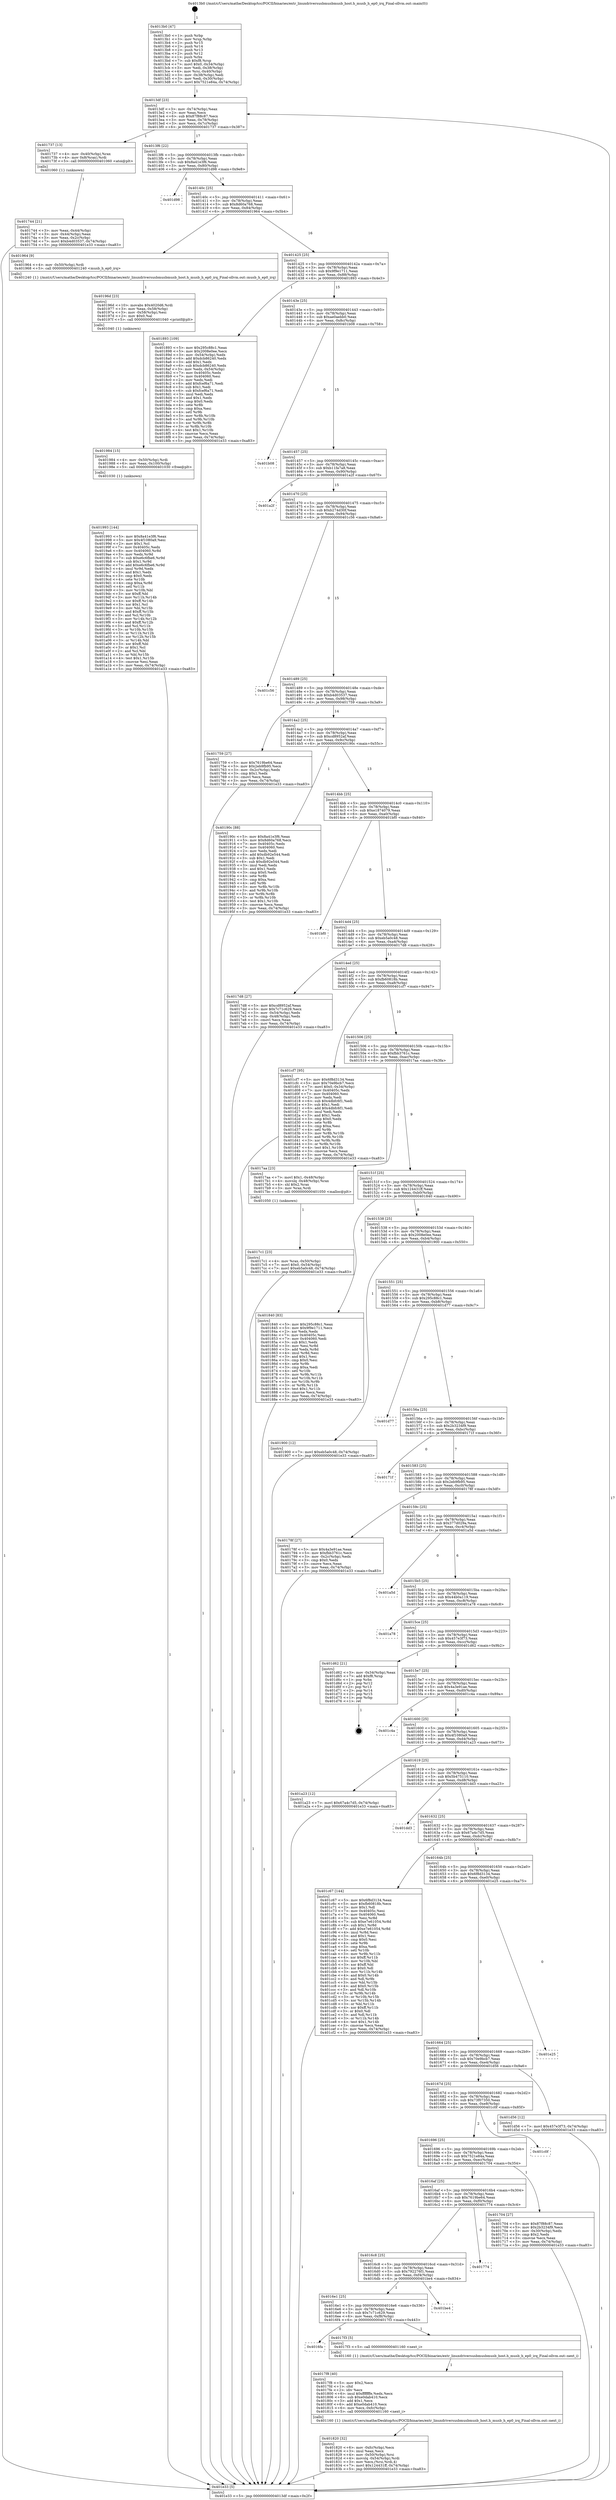 digraph "0x4013b0" {
  label = "0x4013b0 (/mnt/c/Users/mathe/Desktop/tcc/POCII/binaries/extr_linuxdriversusbmusbmusb_host.h_musb_h_ep0_irq_Final-ollvm.out::main(0))"
  labelloc = "t"
  node[shape=record]

  Entry [label="",width=0.3,height=0.3,shape=circle,fillcolor=black,style=filled]
  "0x4013df" [label="{
     0x4013df [23]\l
     | [instrs]\l
     &nbsp;&nbsp;0x4013df \<+3\>: mov -0x74(%rbp),%eax\l
     &nbsp;&nbsp;0x4013e2 \<+2\>: mov %eax,%ecx\l
     &nbsp;&nbsp;0x4013e4 \<+6\>: sub $0x87f88c87,%ecx\l
     &nbsp;&nbsp;0x4013ea \<+3\>: mov %eax,-0x78(%rbp)\l
     &nbsp;&nbsp;0x4013ed \<+3\>: mov %ecx,-0x7c(%rbp)\l
     &nbsp;&nbsp;0x4013f0 \<+6\>: je 0000000000401737 \<main+0x387\>\l
  }"]
  "0x401737" [label="{
     0x401737 [13]\l
     | [instrs]\l
     &nbsp;&nbsp;0x401737 \<+4\>: mov -0x40(%rbp),%rax\l
     &nbsp;&nbsp;0x40173b \<+4\>: mov 0x8(%rax),%rdi\l
     &nbsp;&nbsp;0x40173f \<+5\>: call 0000000000401060 \<atoi@plt\>\l
     | [calls]\l
     &nbsp;&nbsp;0x401060 \{1\} (unknown)\l
  }"]
  "0x4013f6" [label="{
     0x4013f6 [22]\l
     | [instrs]\l
     &nbsp;&nbsp;0x4013f6 \<+5\>: jmp 00000000004013fb \<main+0x4b\>\l
     &nbsp;&nbsp;0x4013fb \<+3\>: mov -0x78(%rbp),%eax\l
     &nbsp;&nbsp;0x4013fe \<+5\>: sub $0x8a41e3f6,%eax\l
     &nbsp;&nbsp;0x401403 \<+3\>: mov %eax,-0x80(%rbp)\l
     &nbsp;&nbsp;0x401406 \<+6\>: je 0000000000401d98 \<main+0x9e8\>\l
  }"]
  Exit [label="",width=0.3,height=0.3,shape=circle,fillcolor=black,style=filled,peripheries=2]
  "0x401d98" [label="{
     0x401d98\l
  }", style=dashed]
  "0x40140c" [label="{
     0x40140c [25]\l
     | [instrs]\l
     &nbsp;&nbsp;0x40140c \<+5\>: jmp 0000000000401411 \<main+0x61\>\l
     &nbsp;&nbsp;0x401411 \<+3\>: mov -0x78(%rbp),%eax\l
     &nbsp;&nbsp;0x401414 \<+5\>: sub $0x8d60a768,%eax\l
     &nbsp;&nbsp;0x401419 \<+6\>: mov %eax,-0x84(%rbp)\l
     &nbsp;&nbsp;0x40141f \<+6\>: je 0000000000401964 \<main+0x5b4\>\l
  }"]
  "0x401993" [label="{
     0x401993 [144]\l
     | [instrs]\l
     &nbsp;&nbsp;0x401993 \<+5\>: mov $0x8a41e3f6,%eax\l
     &nbsp;&nbsp;0x401998 \<+5\>: mov $0x4f1080a9,%esi\l
     &nbsp;&nbsp;0x40199d \<+2\>: mov $0x1,%cl\l
     &nbsp;&nbsp;0x40199f \<+7\>: mov 0x40405c,%edx\l
     &nbsp;&nbsp;0x4019a6 \<+8\>: mov 0x404060,%r8d\l
     &nbsp;&nbsp;0x4019ae \<+3\>: mov %edx,%r9d\l
     &nbsp;&nbsp;0x4019b1 \<+7\>: sub $0xe6c6fbe6,%r9d\l
     &nbsp;&nbsp;0x4019b8 \<+4\>: sub $0x1,%r9d\l
     &nbsp;&nbsp;0x4019bc \<+7\>: add $0xe6c6fbe6,%r9d\l
     &nbsp;&nbsp;0x4019c3 \<+4\>: imul %r9d,%edx\l
     &nbsp;&nbsp;0x4019c7 \<+3\>: and $0x1,%edx\l
     &nbsp;&nbsp;0x4019ca \<+3\>: cmp $0x0,%edx\l
     &nbsp;&nbsp;0x4019cd \<+4\>: sete %r10b\l
     &nbsp;&nbsp;0x4019d1 \<+4\>: cmp $0xa,%r8d\l
     &nbsp;&nbsp;0x4019d5 \<+4\>: setl %r11b\l
     &nbsp;&nbsp;0x4019d9 \<+3\>: mov %r10b,%bl\l
     &nbsp;&nbsp;0x4019dc \<+3\>: xor $0xff,%bl\l
     &nbsp;&nbsp;0x4019df \<+3\>: mov %r11b,%r14b\l
     &nbsp;&nbsp;0x4019e2 \<+4\>: xor $0xff,%r14b\l
     &nbsp;&nbsp;0x4019e6 \<+3\>: xor $0x1,%cl\l
     &nbsp;&nbsp;0x4019e9 \<+3\>: mov %bl,%r15b\l
     &nbsp;&nbsp;0x4019ec \<+4\>: and $0xff,%r15b\l
     &nbsp;&nbsp;0x4019f0 \<+3\>: and %cl,%r10b\l
     &nbsp;&nbsp;0x4019f3 \<+3\>: mov %r14b,%r12b\l
     &nbsp;&nbsp;0x4019f6 \<+4\>: and $0xff,%r12b\l
     &nbsp;&nbsp;0x4019fa \<+3\>: and %cl,%r11b\l
     &nbsp;&nbsp;0x4019fd \<+3\>: or %r10b,%r15b\l
     &nbsp;&nbsp;0x401a00 \<+3\>: or %r11b,%r12b\l
     &nbsp;&nbsp;0x401a03 \<+3\>: xor %r12b,%r15b\l
     &nbsp;&nbsp;0x401a06 \<+3\>: or %r14b,%bl\l
     &nbsp;&nbsp;0x401a09 \<+3\>: xor $0xff,%bl\l
     &nbsp;&nbsp;0x401a0c \<+3\>: or $0x1,%cl\l
     &nbsp;&nbsp;0x401a0f \<+2\>: and %cl,%bl\l
     &nbsp;&nbsp;0x401a11 \<+3\>: or %bl,%r15b\l
     &nbsp;&nbsp;0x401a14 \<+4\>: test $0x1,%r15b\l
     &nbsp;&nbsp;0x401a18 \<+3\>: cmovne %esi,%eax\l
     &nbsp;&nbsp;0x401a1b \<+3\>: mov %eax,-0x74(%rbp)\l
     &nbsp;&nbsp;0x401a1e \<+5\>: jmp 0000000000401e33 \<main+0xa83\>\l
  }"]
  "0x401964" [label="{
     0x401964 [9]\l
     | [instrs]\l
     &nbsp;&nbsp;0x401964 \<+4\>: mov -0x50(%rbp),%rdi\l
     &nbsp;&nbsp;0x401968 \<+5\>: call 0000000000401240 \<musb_h_ep0_irq\>\l
     | [calls]\l
     &nbsp;&nbsp;0x401240 \{1\} (/mnt/c/Users/mathe/Desktop/tcc/POCII/binaries/extr_linuxdriversusbmusbmusb_host.h_musb_h_ep0_irq_Final-ollvm.out::musb_h_ep0_irq)\l
  }"]
  "0x401425" [label="{
     0x401425 [25]\l
     | [instrs]\l
     &nbsp;&nbsp;0x401425 \<+5\>: jmp 000000000040142a \<main+0x7a\>\l
     &nbsp;&nbsp;0x40142a \<+3\>: mov -0x78(%rbp),%eax\l
     &nbsp;&nbsp;0x40142d \<+5\>: sub $0x9f9e1711,%eax\l
     &nbsp;&nbsp;0x401432 \<+6\>: mov %eax,-0x88(%rbp)\l
     &nbsp;&nbsp;0x401438 \<+6\>: je 0000000000401893 \<main+0x4e3\>\l
  }"]
  "0x401984" [label="{
     0x401984 [15]\l
     | [instrs]\l
     &nbsp;&nbsp;0x401984 \<+4\>: mov -0x50(%rbp),%rdi\l
     &nbsp;&nbsp;0x401988 \<+6\>: mov %eax,-0x100(%rbp)\l
     &nbsp;&nbsp;0x40198e \<+5\>: call 0000000000401030 \<free@plt\>\l
     | [calls]\l
     &nbsp;&nbsp;0x401030 \{1\} (unknown)\l
  }"]
  "0x401893" [label="{
     0x401893 [109]\l
     | [instrs]\l
     &nbsp;&nbsp;0x401893 \<+5\>: mov $0x295c88c1,%eax\l
     &nbsp;&nbsp;0x401898 \<+5\>: mov $0x2008e0ee,%ecx\l
     &nbsp;&nbsp;0x40189d \<+3\>: mov -0x54(%rbp),%edx\l
     &nbsp;&nbsp;0x4018a0 \<+6\>: add $0xdcb86240,%edx\l
     &nbsp;&nbsp;0x4018a6 \<+3\>: add $0x1,%edx\l
     &nbsp;&nbsp;0x4018a9 \<+6\>: sub $0xdcb86240,%edx\l
     &nbsp;&nbsp;0x4018af \<+3\>: mov %edx,-0x54(%rbp)\l
     &nbsp;&nbsp;0x4018b2 \<+7\>: mov 0x40405c,%edx\l
     &nbsp;&nbsp;0x4018b9 \<+7\>: mov 0x404060,%esi\l
     &nbsp;&nbsp;0x4018c0 \<+2\>: mov %edx,%edi\l
     &nbsp;&nbsp;0x4018c2 \<+6\>: add $0xfcef6a71,%edi\l
     &nbsp;&nbsp;0x4018c8 \<+3\>: sub $0x1,%edi\l
     &nbsp;&nbsp;0x4018cb \<+6\>: sub $0xfcef6a71,%edi\l
     &nbsp;&nbsp;0x4018d1 \<+3\>: imul %edi,%edx\l
     &nbsp;&nbsp;0x4018d4 \<+3\>: and $0x1,%edx\l
     &nbsp;&nbsp;0x4018d7 \<+3\>: cmp $0x0,%edx\l
     &nbsp;&nbsp;0x4018da \<+4\>: sete %r8b\l
     &nbsp;&nbsp;0x4018de \<+3\>: cmp $0xa,%esi\l
     &nbsp;&nbsp;0x4018e1 \<+4\>: setl %r9b\l
     &nbsp;&nbsp;0x4018e5 \<+3\>: mov %r8b,%r10b\l
     &nbsp;&nbsp;0x4018e8 \<+3\>: and %r9b,%r10b\l
     &nbsp;&nbsp;0x4018eb \<+3\>: xor %r9b,%r8b\l
     &nbsp;&nbsp;0x4018ee \<+3\>: or %r8b,%r10b\l
     &nbsp;&nbsp;0x4018f1 \<+4\>: test $0x1,%r10b\l
     &nbsp;&nbsp;0x4018f5 \<+3\>: cmovne %ecx,%eax\l
     &nbsp;&nbsp;0x4018f8 \<+3\>: mov %eax,-0x74(%rbp)\l
     &nbsp;&nbsp;0x4018fb \<+5\>: jmp 0000000000401e33 \<main+0xa83\>\l
  }"]
  "0x40143e" [label="{
     0x40143e [25]\l
     | [instrs]\l
     &nbsp;&nbsp;0x40143e \<+5\>: jmp 0000000000401443 \<main+0x93\>\l
     &nbsp;&nbsp;0x401443 \<+3\>: mov -0x78(%rbp),%eax\l
     &nbsp;&nbsp;0x401446 \<+5\>: sub $0xae0aebb0,%eax\l
     &nbsp;&nbsp;0x40144b \<+6\>: mov %eax,-0x8c(%rbp)\l
     &nbsp;&nbsp;0x401451 \<+6\>: je 0000000000401b08 \<main+0x758\>\l
  }"]
  "0x40196d" [label="{
     0x40196d [23]\l
     | [instrs]\l
     &nbsp;&nbsp;0x40196d \<+10\>: movabs $0x4020d6,%rdi\l
     &nbsp;&nbsp;0x401977 \<+3\>: mov %eax,-0x58(%rbp)\l
     &nbsp;&nbsp;0x40197a \<+3\>: mov -0x58(%rbp),%esi\l
     &nbsp;&nbsp;0x40197d \<+2\>: mov $0x0,%al\l
     &nbsp;&nbsp;0x40197f \<+5\>: call 0000000000401040 \<printf@plt\>\l
     | [calls]\l
     &nbsp;&nbsp;0x401040 \{1\} (unknown)\l
  }"]
  "0x401b08" [label="{
     0x401b08\l
  }", style=dashed]
  "0x401457" [label="{
     0x401457 [25]\l
     | [instrs]\l
     &nbsp;&nbsp;0x401457 \<+5\>: jmp 000000000040145c \<main+0xac\>\l
     &nbsp;&nbsp;0x40145c \<+3\>: mov -0x78(%rbp),%eax\l
     &nbsp;&nbsp;0x40145f \<+5\>: sub $0xb11fa7a8,%eax\l
     &nbsp;&nbsp;0x401464 \<+6\>: mov %eax,-0x90(%rbp)\l
     &nbsp;&nbsp;0x40146a \<+6\>: je 0000000000401a2f \<main+0x67f\>\l
  }"]
  "0x401820" [label="{
     0x401820 [32]\l
     | [instrs]\l
     &nbsp;&nbsp;0x401820 \<+6\>: mov -0xfc(%rbp),%ecx\l
     &nbsp;&nbsp;0x401826 \<+3\>: imul %eax,%ecx\l
     &nbsp;&nbsp;0x401829 \<+4\>: mov -0x50(%rbp),%rsi\l
     &nbsp;&nbsp;0x40182d \<+4\>: movslq -0x54(%rbp),%rdi\l
     &nbsp;&nbsp;0x401831 \<+3\>: mov %ecx,(%rsi,%rdi,4)\l
     &nbsp;&nbsp;0x401834 \<+7\>: movl $0x124431ff,-0x74(%rbp)\l
     &nbsp;&nbsp;0x40183b \<+5\>: jmp 0000000000401e33 \<main+0xa83\>\l
  }"]
  "0x401a2f" [label="{
     0x401a2f\l
  }", style=dashed]
  "0x401470" [label="{
     0x401470 [25]\l
     | [instrs]\l
     &nbsp;&nbsp;0x401470 \<+5\>: jmp 0000000000401475 \<main+0xc5\>\l
     &nbsp;&nbsp;0x401475 \<+3\>: mov -0x78(%rbp),%eax\l
     &nbsp;&nbsp;0x401478 \<+5\>: sub $0xb274d30f,%eax\l
     &nbsp;&nbsp;0x40147d \<+6\>: mov %eax,-0x94(%rbp)\l
     &nbsp;&nbsp;0x401483 \<+6\>: je 0000000000401c56 \<main+0x8a6\>\l
  }"]
  "0x4017f8" [label="{
     0x4017f8 [40]\l
     | [instrs]\l
     &nbsp;&nbsp;0x4017f8 \<+5\>: mov $0x2,%ecx\l
     &nbsp;&nbsp;0x4017fd \<+1\>: cltd\l
     &nbsp;&nbsp;0x4017fe \<+2\>: idiv %ecx\l
     &nbsp;&nbsp;0x401800 \<+6\>: imul $0xfffffffe,%edx,%ecx\l
     &nbsp;&nbsp;0x401806 \<+6\>: sub $0xe0dab410,%ecx\l
     &nbsp;&nbsp;0x40180c \<+3\>: add $0x1,%ecx\l
     &nbsp;&nbsp;0x40180f \<+6\>: add $0xe0dab410,%ecx\l
     &nbsp;&nbsp;0x401815 \<+6\>: mov %ecx,-0xfc(%rbp)\l
     &nbsp;&nbsp;0x40181b \<+5\>: call 0000000000401160 \<next_i\>\l
     | [calls]\l
     &nbsp;&nbsp;0x401160 \{1\} (/mnt/c/Users/mathe/Desktop/tcc/POCII/binaries/extr_linuxdriversusbmusbmusb_host.h_musb_h_ep0_irq_Final-ollvm.out::next_i)\l
  }"]
  "0x401c56" [label="{
     0x401c56\l
  }", style=dashed]
  "0x401489" [label="{
     0x401489 [25]\l
     | [instrs]\l
     &nbsp;&nbsp;0x401489 \<+5\>: jmp 000000000040148e \<main+0xde\>\l
     &nbsp;&nbsp;0x40148e \<+3\>: mov -0x78(%rbp),%eax\l
     &nbsp;&nbsp;0x401491 \<+5\>: sub $0xb4d03537,%eax\l
     &nbsp;&nbsp;0x401496 \<+6\>: mov %eax,-0x98(%rbp)\l
     &nbsp;&nbsp;0x40149c \<+6\>: je 0000000000401759 \<main+0x3a9\>\l
  }"]
  "0x4016fa" [label="{
     0x4016fa\l
  }", style=dashed]
  "0x401759" [label="{
     0x401759 [27]\l
     | [instrs]\l
     &nbsp;&nbsp;0x401759 \<+5\>: mov $0x7619be64,%eax\l
     &nbsp;&nbsp;0x40175e \<+5\>: mov $0x2eb9fb95,%ecx\l
     &nbsp;&nbsp;0x401763 \<+3\>: mov -0x2c(%rbp),%edx\l
     &nbsp;&nbsp;0x401766 \<+3\>: cmp $0x1,%edx\l
     &nbsp;&nbsp;0x401769 \<+3\>: cmovl %ecx,%eax\l
     &nbsp;&nbsp;0x40176c \<+3\>: mov %eax,-0x74(%rbp)\l
     &nbsp;&nbsp;0x40176f \<+5\>: jmp 0000000000401e33 \<main+0xa83\>\l
  }"]
  "0x4014a2" [label="{
     0x4014a2 [25]\l
     | [instrs]\l
     &nbsp;&nbsp;0x4014a2 \<+5\>: jmp 00000000004014a7 \<main+0xf7\>\l
     &nbsp;&nbsp;0x4014a7 \<+3\>: mov -0x78(%rbp),%eax\l
     &nbsp;&nbsp;0x4014aa \<+5\>: sub $0xcd8952af,%eax\l
     &nbsp;&nbsp;0x4014af \<+6\>: mov %eax,-0x9c(%rbp)\l
     &nbsp;&nbsp;0x4014b5 \<+6\>: je 000000000040190c \<main+0x55c\>\l
  }"]
  "0x4017f3" [label="{
     0x4017f3 [5]\l
     | [instrs]\l
     &nbsp;&nbsp;0x4017f3 \<+5\>: call 0000000000401160 \<next_i\>\l
     | [calls]\l
     &nbsp;&nbsp;0x401160 \{1\} (/mnt/c/Users/mathe/Desktop/tcc/POCII/binaries/extr_linuxdriversusbmusbmusb_host.h_musb_h_ep0_irq_Final-ollvm.out::next_i)\l
  }"]
  "0x40190c" [label="{
     0x40190c [88]\l
     | [instrs]\l
     &nbsp;&nbsp;0x40190c \<+5\>: mov $0x8a41e3f6,%eax\l
     &nbsp;&nbsp;0x401911 \<+5\>: mov $0x8d60a768,%ecx\l
     &nbsp;&nbsp;0x401916 \<+7\>: mov 0x40405c,%edx\l
     &nbsp;&nbsp;0x40191d \<+7\>: mov 0x404060,%esi\l
     &nbsp;&nbsp;0x401924 \<+2\>: mov %edx,%edi\l
     &nbsp;&nbsp;0x401926 \<+6\>: add $0xdb92e544,%edi\l
     &nbsp;&nbsp;0x40192c \<+3\>: sub $0x1,%edi\l
     &nbsp;&nbsp;0x40192f \<+6\>: sub $0xdb92e544,%edi\l
     &nbsp;&nbsp;0x401935 \<+3\>: imul %edi,%edx\l
     &nbsp;&nbsp;0x401938 \<+3\>: and $0x1,%edx\l
     &nbsp;&nbsp;0x40193b \<+3\>: cmp $0x0,%edx\l
     &nbsp;&nbsp;0x40193e \<+4\>: sete %r8b\l
     &nbsp;&nbsp;0x401942 \<+3\>: cmp $0xa,%esi\l
     &nbsp;&nbsp;0x401945 \<+4\>: setl %r9b\l
     &nbsp;&nbsp;0x401949 \<+3\>: mov %r8b,%r10b\l
     &nbsp;&nbsp;0x40194c \<+3\>: and %r9b,%r10b\l
     &nbsp;&nbsp;0x40194f \<+3\>: xor %r9b,%r8b\l
     &nbsp;&nbsp;0x401952 \<+3\>: or %r8b,%r10b\l
     &nbsp;&nbsp;0x401955 \<+4\>: test $0x1,%r10b\l
     &nbsp;&nbsp;0x401959 \<+3\>: cmovne %ecx,%eax\l
     &nbsp;&nbsp;0x40195c \<+3\>: mov %eax,-0x74(%rbp)\l
     &nbsp;&nbsp;0x40195f \<+5\>: jmp 0000000000401e33 \<main+0xa83\>\l
  }"]
  "0x4014bb" [label="{
     0x4014bb [25]\l
     | [instrs]\l
     &nbsp;&nbsp;0x4014bb \<+5\>: jmp 00000000004014c0 \<main+0x110\>\l
     &nbsp;&nbsp;0x4014c0 \<+3\>: mov -0x78(%rbp),%eax\l
     &nbsp;&nbsp;0x4014c3 \<+5\>: sub $0xe1874079,%eax\l
     &nbsp;&nbsp;0x4014c8 \<+6\>: mov %eax,-0xa0(%rbp)\l
     &nbsp;&nbsp;0x4014ce \<+6\>: je 0000000000401bf0 \<main+0x840\>\l
  }"]
  "0x4016e1" [label="{
     0x4016e1 [25]\l
     | [instrs]\l
     &nbsp;&nbsp;0x4016e1 \<+5\>: jmp 00000000004016e6 \<main+0x336\>\l
     &nbsp;&nbsp;0x4016e6 \<+3\>: mov -0x78(%rbp),%eax\l
     &nbsp;&nbsp;0x4016e9 \<+5\>: sub $0x7c71c629,%eax\l
     &nbsp;&nbsp;0x4016ee \<+6\>: mov %eax,-0xf8(%rbp)\l
     &nbsp;&nbsp;0x4016f4 \<+6\>: je 00000000004017f3 \<main+0x443\>\l
  }"]
  "0x401bf0" [label="{
     0x401bf0\l
  }", style=dashed]
  "0x4014d4" [label="{
     0x4014d4 [25]\l
     | [instrs]\l
     &nbsp;&nbsp;0x4014d4 \<+5\>: jmp 00000000004014d9 \<main+0x129\>\l
     &nbsp;&nbsp;0x4014d9 \<+3\>: mov -0x78(%rbp),%eax\l
     &nbsp;&nbsp;0x4014dc \<+5\>: sub $0xeb5a0c48,%eax\l
     &nbsp;&nbsp;0x4014e1 \<+6\>: mov %eax,-0xa4(%rbp)\l
     &nbsp;&nbsp;0x4014e7 \<+6\>: je 00000000004017d8 \<main+0x428\>\l
  }"]
  "0x401be4" [label="{
     0x401be4\l
  }", style=dashed]
  "0x4017d8" [label="{
     0x4017d8 [27]\l
     | [instrs]\l
     &nbsp;&nbsp;0x4017d8 \<+5\>: mov $0xcd8952af,%eax\l
     &nbsp;&nbsp;0x4017dd \<+5\>: mov $0x7c71c629,%ecx\l
     &nbsp;&nbsp;0x4017e2 \<+3\>: mov -0x54(%rbp),%edx\l
     &nbsp;&nbsp;0x4017e5 \<+3\>: cmp -0x48(%rbp),%edx\l
     &nbsp;&nbsp;0x4017e8 \<+3\>: cmovl %ecx,%eax\l
     &nbsp;&nbsp;0x4017eb \<+3\>: mov %eax,-0x74(%rbp)\l
     &nbsp;&nbsp;0x4017ee \<+5\>: jmp 0000000000401e33 \<main+0xa83\>\l
  }"]
  "0x4014ed" [label="{
     0x4014ed [25]\l
     | [instrs]\l
     &nbsp;&nbsp;0x4014ed \<+5\>: jmp 00000000004014f2 \<main+0x142\>\l
     &nbsp;&nbsp;0x4014f2 \<+3\>: mov -0x78(%rbp),%eax\l
     &nbsp;&nbsp;0x4014f5 \<+5\>: sub $0xfb60818b,%eax\l
     &nbsp;&nbsp;0x4014fa \<+6\>: mov %eax,-0xa8(%rbp)\l
     &nbsp;&nbsp;0x401500 \<+6\>: je 0000000000401cf7 \<main+0x947\>\l
  }"]
  "0x4016c8" [label="{
     0x4016c8 [25]\l
     | [instrs]\l
     &nbsp;&nbsp;0x4016c8 \<+5\>: jmp 00000000004016cd \<main+0x31d\>\l
     &nbsp;&nbsp;0x4016cd \<+3\>: mov -0x78(%rbp),%eax\l
     &nbsp;&nbsp;0x4016d0 \<+5\>: sub $0x792276f1,%eax\l
     &nbsp;&nbsp;0x4016d5 \<+6\>: mov %eax,-0xf4(%rbp)\l
     &nbsp;&nbsp;0x4016db \<+6\>: je 0000000000401be4 \<main+0x834\>\l
  }"]
  "0x401cf7" [label="{
     0x401cf7 [95]\l
     | [instrs]\l
     &nbsp;&nbsp;0x401cf7 \<+5\>: mov $0x6f8d3134,%eax\l
     &nbsp;&nbsp;0x401cfc \<+5\>: mov $0x70e9bcb7,%ecx\l
     &nbsp;&nbsp;0x401d01 \<+7\>: movl $0x0,-0x34(%rbp)\l
     &nbsp;&nbsp;0x401d08 \<+7\>: mov 0x40405c,%edx\l
     &nbsp;&nbsp;0x401d0f \<+7\>: mov 0x404060,%esi\l
     &nbsp;&nbsp;0x401d16 \<+2\>: mov %edx,%edi\l
     &nbsp;&nbsp;0x401d18 \<+6\>: sub $0x4dbfc6f1,%edi\l
     &nbsp;&nbsp;0x401d1e \<+3\>: sub $0x1,%edi\l
     &nbsp;&nbsp;0x401d21 \<+6\>: add $0x4dbfc6f1,%edi\l
     &nbsp;&nbsp;0x401d27 \<+3\>: imul %edi,%edx\l
     &nbsp;&nbsp;0x401d2a \<+3\>: and $0x1,%edx\l
     &nbsp;&nbsp;0x401d2d \<+3\>: cmp $0x0,%edx\l
     &nbsp;&nbsp;0x401d30 \<+4\>: sete %r8b\l
     &nbsp;&nbsp;0x401d34 \<+3\>: cmp $0xa,%esi\l
     &nbsp;&nbsp;0x401d37 \<+4\>: setl %r9b\l
     &nbsp;&nbsp;0x401d3b \<+3\>: mov %r8b,%r10b\l
     &nbsp;&nbsp;0x401d3e \<+3\>: and %r9b,%r10b\l
     &nbsp;&nbsp;0x401d41 \<+3\>: xor %r9b,%r8b\l
     &nbsp;&nbsp;0x401d44 \<+3\>: or %r8b,%r10b\l
     &nbsp;&nbsp;0x401d47 \<+4\>: test $0x1,%r10b\l
     &nbsp;&nbsp;0x401d4b \<+3\>: cmovne %ecx,%eax\l
     &nbsp;&nbsp;0x401d4e \<+3\>: mov %eax,-0x74(%rbp)\l
     &nbsp;&nbsp;0x401d51 \<+5\>: jmp 0000000000401e33 \<main+0xa83\>\l
  }"]
  "0x401506" [label="{
     0x401506 [25]\l
     | [instrs]\l
     &nbsp;&nbsp;0x401506 \<+5\>: jmp 000000000040150b \<main+0x15b\>\l
     &nbsp;&nbsp;0x40150b \<+3\>: mov -0x78(%rbp),%eax\l
     &nbsp;&nbsp;0x40150e \<+5\>: sub $0xfbb3761c,%eax\l
     &nbsp;&nbsp;0x401513 \<+6\>: mov %eax,-0xac(%rbp)\l
     &nbsp;&nbsp;0x401519 \<+6\>: je 00000000004017aa \<main+0x3fa\>\l
  }"]
  "0x401774" [label="{
     0x401774\l
  }", style=dashed]
  "0x4017aa" [label="{
     0x4017aa [23]\l
     | [instrs]\l
     &nbsp;&nbsp;0x4017aa \<+7\>: movl $0x1,-0x48(%rbp)\l
     &nbsp;&nbsp;0x4017b1 \<+4\>: movslq -0x48(%rbp),%rax\l
     &nbsp;&nbsp;0x4017b5 \<+4\>: shl $0x2,%rax\l
     &nbsp;&nbsp;0x4017b9 \<+3\>: mov %rax,%rdi\l
     &nbsp;&nbsp;0x4017bc \<+5\>: call 0000000000401050 \<malloc@plt\>\l
     | [calls]\l
     &nbsp;&nbsp;0x401050 \{1\} (unknown)\l
  }"]
  "0x40151f" [label="{
     0x40151f [25]\l
     | [instrs]\l
     &nbsp;&nbsp;0x40151f \<+5\>: jmp 0000000000401524 \<main+0x174\>\l
     &nbsp;&nbsp;0x401524 \<+3\>: mov -0x78(%rbp),%eax\l
     &nbsp;&nbsp;0x401527 \<+5\>: sub $0x124431ff,%eax\l
     &nbsp;&nbsp;0x40152c \<+6\>: mov %eax,-0xb0(%rbp)\l
     &nbsp;&nbsp;0x401532 \<+6\>: je 0000000000401840 \<main+0x490\>\l
  }"]
  "0x4017c1" [label="{
     0x4017c1 [23]\l
     | [instrs]\l
     &nbsp;&nbsp;0x4017c1 \<+4\>: mov %rax,-0x50(%rbp)\l
     &nbsp;&nbsp;0x4017c5 \<+7\>: movl $0x0,-0x54(%rbp)\l
     &nbsp;&nbsp;0x4017cc \<+7\>: movl $0xeb5a0c48,-0x74(%rbp)\l
     &nbsp;&nbsp;0x4017d3 \<+5\>: jmp 0000000000401e33 \<main+0xa83\>\l
  }"]
  "0x401840" [label="{
     0x401840 [83]\l
     | [instrs]\l
     &nbsp;&nbsp;0x401840 \<+5\>: mov $0x295c88c1,%eax\l
     &nbsp;&nbsp;0x401845 \<+5\>: mov $0x9f9e1711,%ecx\l
     &nbsp;&nbsp;0x40184a \<+2\>: xor %edx,%edx\l
     &nbsp;&nbsp;0x40184c \<+7\>: mov 0x40405c,%esi\l
     &nbsp;&nbsp;0x401853 \<+7\>: mov 0x404060,%edi\l
     &nbsp;&nbsp;0x40185a \<+3\>: sub $0x1,%edx\l
     &nbsp;&nbsp;0x40185d \<+3\>: mov %esi,%r8d\l
     &nbsp;&nbsp;0x401860 \<+3\>: add %edx,%r8d\l
     &nbsp;&nbsp;0x401863 \<+4\>: imul %r8d,%esi\l
     &nbsp;&nbsp;0x401867 \<+3\>: and $0x1,%esi\l
     &nbsp;&nbsp;0x40186a \<+3\>: cmp $0x0,%esi\l
     &nbsp;&nbsp;0x40186d \<+4\>: sete %r9b\l
     &nbsp;&nbsp;0x401871 \<+3\>: cmp $0xa,%edi\l
     &nbsp;&nbsp;0x401874 \<+4\>: setl %r10b\l
     &nbsp;&nbsp;0x401878 \<+3\>: mov %r9b,%r11b\l
     &nbsp;&nbsp;0x40187b \<+3\>: and %r10b,%r11b\l
     &nbsp;&nbsp;0x40187e \<+3\>: xor %r10b,%r9b\l
     &nbsp;&nbsp;0x401881 \<+3\>: or %r9b,%r11b\l
     &nbsp;&nbsp;0x401884 \<+4\>: test $0x1,%r11b\l
     &nbsp;&nbsp;0x401888 \<+3\>: cmovne %ecx,%eax\l
     &nbsp;&nbsp;0x40188b \<+3\>: mov %eax,-0x74(%rbp)\l
     &nbsp;&nbsp;0x40188e \<+5\>: jmp 0000000000401e33 \<main+0xa83\>\l
  }"]
  "0x401538" [label="{
     0x401538 [25]\l
     | [instrs]\l
     &nbsp;&nbsp;0x401538 \<+5\>: jmp 000000000040153d \<main+0x18d\>\l
     &nbsp;&nbsp;0x40153d \<+3\>: mov -0x78(%rbp),%eax\l
     &nbsp;&nbsp;0x401540 \<+5\>: sub $0x2008e0ee,%eax\l
     &nbsp;&nbsp;0x401545 \<+6\>: mov %eax,-0xb4(%rbp)\l
     &nbsp;&nbsp;0x40154b \<+6\>: je 0000000000401900 \<main+0x550\>\l
  }"]
  "0x401744" [label="{
     0x401744 [21]\l
     | [instrs]\l
     &nbsp;&nbsp;0x401744 \<+3\>: mov %eax,-0x44(%rbp)\l
     &nbsp;&nbsp;0x401747 \<+3\>: mov -0x44(%rbp),%eax\l
     &nbsp;&nbsp;0x40174a \<+3\>: mov %eax,-0x2c(%rbp)\l
     &nbsp;&nbsp;0x40174d \<+7\>: movl $0xb4d03537,-0x74(%rbp)\l
     &nbsp;&nbsp;0x401754 \<+5\>: jmp 0000000000401e33 \<main+0xa83\>\l
  }"]
  "0x401900" [label="{
     0x401900 [12]\l
     | [instrs]\l
     &nbsp;&nbsp;0x401900 \<+7\>: movl $0xeb5a0c48,-0x74(%rbp)\l
     &nbsp;&nbsp;0x401907 \<+5\>: jmp 0000000000401e33 \<main+0xa83\>\l
  }"]
  "0x401551" [label="{
     0x401551 [25]\l
     | [instrs]\l
     &nbsp;&nbsp;0x401551 \<+5\>: jmp 0000000000401556 \<main+0x1a6\>\l
     &nbsp;&nbsp;0x401556 \<+3\>: mov -0x78(%rbp),%eax\l
     &nbsp;&nbsp;0x401559 \<+5\>: sub $0x295c88c1,%eax\l
     &nbsp;&nbsp;0x40155e \<+6\>: mov %eax,-0xb8(%rbp)\l
     &nbsp;&nbsp;0x401564 \<+6\>: je 0000000000401d77 \<main+0x9c7\>\l
  }"]
  "0x4013b0" [label="{
     0x4013b0 [47]\l
     | [instrs]\l
     &nbsp;&nbsp;0x4013b0 \<+1\>: push %rbp\l
     &nbsp;&nbsp;0x4013b1 \<+3\>: mov %rsp,%rbp\l
     &nbsp;&nbsp;0x4013b4 \<+2\>: push %r15\l
     &nbsp;&nbsp;0x4013b6 \<+2\>: push %r14\l
     &nbsp;&nbsp;0x4013b8 \<+2\>: push %r13\l
     &nbsp;&nbsp;0x4013ba \<+2\>: push %r12\l
     &nbsp;&nbsp;0x4013bc \<+1\>: push %rbx\l
     &nbsp;&nbsp;0x4013bd \<+7\>: sub $0xf8,%rsp\l
     &nbsp;&nbsp;0x4013c4 \<+7\>: movl $0x0,-0x34(%rbp)\l
     &nbsp;&nbsp;0x4013cb \<+3\>: mov %edi,-0x38(%rbp)\l
     &nbsp;&nbsp;0x4013ce \<+4\>: mov %rsi,-0x40(%rbp)\l
     &nbsp;&nbsp;0x4013d2 \<+3\>: mov -0x38(%rbp),%edi\l
     &nbsp;&nbsp;0x4013d5 \<+3\>: mov %edi,-0x30(%rbp)\l
     &nbsp;&nbsp;0x4013d8 \<+7\>: movl $0x7521e84a,-0x74(%rbp)\l
  }"]
  "0x401d77" [label="{
     0x401d77\l
  }", style=dashed]
  "0x40156a" [label="{
     0x40156a [25]\l
     | [instrs]\l
     &nbsp;&nbsp;0x40156a \<+5\>: jmp 000000000040156f \<main+0x1bf\>\l
     &nbsp;&nbsp;0x40156f \<+3\>: mov -0x78(%rbp),%eax\l
     &nbsp;&nbsp;0x401572 \<+5\>: sub $0x2b3234f9,%eax\l
     &nbsp;&nbsp;0x401577 \<+6\>: mov %eax,-0xbc(%rbp)\l
     &nbsp;&nbsp;0x40157d \<+6\>: je 000000000040171f \<main+0x36f\>\l
  }"]
  "0x401e33" [label="{
     0x401e33 [5]\l
     | [instrs]\l
     &nbsp;&nbsp;0x401e33 \<+5\>: jmp 00000000004013df \<main+0x2f\>\l
  }"]
  "0x40171f" [label="{
     0x40171f\l
  }", style=dashed]
  "0x401583" [label="{
     0x401583 [25]\l
     | [instrs]\l
     &nbsp;&nbsp;0x401583 \<+5\>: jmp 0000000000401588 \<main+0x1d8\>\l
     &nbsp;&nbsp;0x401588 \<+3\>: mov -0x78(%rbp),%eax\l
     &nbsp;&nbsp;0x40158b \<+5\>: sub $0x2eb9fb95,%eax\l
     &nbsp;&nbsp;0x401590 \<+6\>: mov %eax,-0xc0(%rbp)\l
     &nbsp;&nbsp;0x401596 \<+6\>: je 000000000040178f \<main+0x3df\>\l
  }"]
  "0x4016af" [label="{
     0x4016af [25]\l
     | [instrs]\l
     &nbsp;&nbsp;0x4016af \<+5\>: jmp 00000000004016b4 \<main+0x304\>\l
     &nbsp;&nbsp;0x4016b4 \<+3\>: mov -0x78(%rbp),%eax\l
     &nbsp;&nbsp;0x4016b7 \<+5\>: sub $0x7619be64,%eax\l
     &nbsp;&nbsp;0x4016bc \<+6\>: mov %eax,-0xf0(%rbp)\l
     &nbsp;&nbsp;0x4016c2 \<+6\>: je 0000000000401774 \<main+0x3c4\>\l
  }"]
  "0x40178f" [label="{
     0x40178f [27]\l
     | [instrs]\l
     &nbsp;&nbsp;0x40178f \<+5\>: mov $0x4a3e91ae,%eax\l
     &nbsp;&nbsp;0x401794 \<+5\>: mov $0xfbb3761c,%ecx\l
     &nbsp;&nbsp;0x401799 \<+3\>: mov -0x2c(%rbp),%edx\l
     &nbsp;&nbsp;0x40179c \<+3\>: cmp $0x0,%edx\l
     &nbsp;&nbsp;0x40179f \<+3\>: cmove %ecx,%eax\l
     &nbsp;&nbsp;0x4017a2 \<+3\>: mov %eax,-0x74(%rbp)\l
     &nbsp;&nbsp;0x4017a5 \<+5\>: jmp 0000000000401e33 \<main+0xa83\>\l
  }"]
  "0x40159c" [label="{
     0x40159c [25]\l
     | [instrs]\l
     &nbsp;&nbsp;0x40159c \<+5\>: jmp 00000000004015a1 \<main+0x1f1\>\l
     &nbsp;&nbsp;0x4015a1 \<+3\>: mov -0x78(%rbp),%eax\l
     &nbsp;&nbsp;0x4015a4 \<+5\>: sub $0x377d029a,%eax\l
     &nbsp;&nbsp;0x4015a9 \<+6\>: mov %eax,-0xc4(%rbp)\l
     &nbsp;&nbsp;0x4015af \<+6\>: je 0000000000401a5d \<main+0x6ad\>\l
  }"]
  "0x401704" [label="{
     0x401704 [27]\l
     | [instrs]\l
     &nbsp;&nbsp;0x401704 \<+5\>: mov $0x87f88c87,%eax\l
     &nbsp;&nbsp;0x401709 \<+5\>: mov $0x2b3234f9,%ecx\l
     &nbsp;&nbsp;0x40170e \<+3\>: mov -0x30(%rbp),%edx\l
     &nbsp;&nbsp;0x401711 \<+3\>: cmp $0x2,%edx\l
     &nbsp;&nbsp;0x401714 \<+3\>: cmovne %ecx,%eax\l
     &nbsp;&nbsp;0x401717 \<+3\>: mov %eax,-0x74(%rbp)\l
     &nbsp;&nbsp;0x40171a \<+5\>: jmp 0000000000401e33 \<main+0xa83\>\l
  }"]
  "0x401a5d" [label="{
     0x401a5d\l
  }", style=dashed]
  "0x4015b5" [label="{
     0x4015b5 [25]\l
     | [instrs]\l
     &nbsp;&nbsp;0x4015b5 \<+5\>: jmp 00000000004015ba \<main+0x20a\>\l
     &nbsp;&nbsp;0x4015ba \<+3\>: mov -0x78(%rbp),%eax\l
     &nbsp;&nbsp;0x4015bd \<+5\>: sub $0x44b0a119,%eax\l
     &nbsp;&nbsp;0x4015c2 \<+6\>: mov %eax,-0xc8(%rbp)\l
     &nbsp;&nbsp;0x4015c8 \<+6\>: je 0000000000401a78 \<main+0x6c8\>\l
  }"]
  "0x401696" [label="{
     0x401696 [25]\l
     | [instrs]\l
     &nbsp;&nbsp;0x401696 \<+5\>: jmp 000000000040169b \<main+0x2eb\>\l
     &nbsp;&nbsp;0x40169b \<+3\>: mov -0x78(%rbp),%eax\l
     &nbsp;&nbsp;0x40169e \<+5\>: sub $0x7521e84a,%eax\l
     &nbsp;&nbsp;0x4016a3 \<+6\>: mov %eax,-0xec(%rbp)\l
     &nbsp;&nbsp;0x4016a9 \<+6\>: je 0000000000401704 \<main+0x354\>\l
  }"]
  "0x401a78" [label="{
     0x401a78\l
  }", style=dashed]
  "0x4015ce" [label="{
     0x4015ce [25]\l
     | [instrs]\l
     &nbsp;&nbsp;0x4015ce \<+5\>: jmp 00000000004015d3 \<main+0x223\>\l
     &nbsp;&nbsp;0x4015d3 \<+3\>: mov -0x78(%rbp),%eax\l
     &nbsp;&nbsp;0x4015d6 \<+5\>: sub $0x457e3f73,%eax\l
     &nbsp;&nbsp;0x4015db \<+6\>: mov %eax,-0xcc(%rbp)\l
     &nbsp;&nbsp;0x4015e1 \<+6\>: je 0000000000401d62 \<main+0x9b2\>\l
  }"]
  "0x401c0f" [label="{
     0x401c0f\l
  }", style=dashed]
  "0x401d62" [label="{
     0x401d62 [21]\l
     | [instrs]\l
     &nbsp;&nbsp;0x401d62 \<+3\>: mov -0x34(%rbp),%eax\l
     &nbsp;&nbsp;0x401d65 \<+7\>: add $0xf8,%rsp\l
     &nbsp;&nbsp;0x401d6c \<+1\>: pop %rbx\l
     &nbsp;&nbsp;0x401d6d \<+2\>: pop %r12\l
     &nbsp;&nbsp;0x401d6f \<+2\>: pop %r13\l
     &nbsp;&nbsp;0x401d71 \<+2\>: pop %r14\l
     &nbsp;&nbsp;0x401d73 \<+2\>: pop %r15\l
     &nbsp;&nbsp;0x401d75 \<+1\>: pop %rbp\l
     &nbsp;&nbsp;0x401d76 \<+1\>: ret\l
  }"]
  "0x4015e7" [label="{
     0x4015e7 [25]\l
     | [instrs]\l
     &nbsp;&nbsp;0x4015e7 \<+5\>: jmp 00000000004015ec \<main+0x23c\>\l
     &nbsp;&nbsp;0x4015ec \<+3\>: mov -0x78(%rbp),%eax\l
     &nbsp;&nbsp;0x4015ef \<+5\>: sub $0x4a3e91ae,%eax\l
     &nbsp;&nbsp;0x4015f4 \<+6\>: mov %eax,-0xd0(%rbp)\l
     &nbsp;&nbsp;0x4015fa \<+6\>: je 0000000000401c4a \<main+0x89a\>\l
  }"]
  "0x40167d" [label="{
     0x40167d [25]\l
     | [instrs]\l
     &nbsp;&nbsp;0x40167d \<+5\>: jmp 0000000000401682 \<main+0x2d2\>\l
     &nbsp;&nbsp;0x401682 \<+3\>: mov -0x78(%rbp),%eax\l
     &nbsp;&nbsp;0x401685 \<+5\>: sub $0x73f07350,%eax\l
     &nbsp;&nbsp;0x40168a \<+6\>: mov %eax,-0xe8(%rbp)\l
     &nbsp;&nbsp;0x401690 \<+6\>: je 0000000000401c0f \<main+0x85f\>\l
  }"]
  "0x401c4a" [label="{
     0x401c4a\l
  }", style=dashed]
  "0x401600" [label="{
     0x401600 [25]\l
     | [instrs]\l
     &nbsp;&nbsp;0x401600 \<+5\>: jmp 0000000000401605 \<main+0x255\>\l
     &nbsp;&nbsp;0x401605 \<+3\>: mov -0x78(%rbp),%eax\l
     &nbsp;&nbsp;0x401608 \<+5\>: sub $0x4f1080a9,%eax\l
     &nbsp;&nbsp;0x40160d \<+6\>: mov %eax,-0xd4(%rbp)\l
     &nbsp;&nbsp;0x401613 \<+6\>: je 0000000000401a23 \<main+0x673\>\l
  }"]
  "0x401d56" [label="{
     0x401d56 [12]\l
     | [instrs]\l
     &nbsp;&nbsp;0x401d56 \<+7\>: movl $0x457e3f73,-0x74(%rbp)\l
     &nbsp;&nbsp;0x401d5d \<+5\>: jmp 0000000000401e33 \<main+0xa83\>\l
  }"]
  "0x401a23" [label="{
     0x401a23 [12]\l
     | [instrs]\l
     &nbsp;&nbsp;0x401a23 \<+7\>: movl $0x67a4c7d5,-0x74(%rbp)\l
     &nbsp;&nbsp;0x401a2a \<+5\>: jmp 0000000000401e33 \<main+0xa83\>\l
  }"]
  "0x401619" [label="{
     0x401619 [25]\l
     | [instrs]\l
     &nbsp;&nbsp;0x401619 \<+5\>: jmp 000000000040161e \<main+0x26e\>\l
     &nbsp;&nbsp;0x40161e \<+3\>: mov -0x78(%rbp),%eax\l
     &nbsp;&nbsp;0x401621 \<+5\>: sub $0x5b475110,%eax\l
     &nbsp;&nbsp;0x401626 \<+6\>: mov %eax,-0xd8(%rbp)\l
     &nbsp;&nbsp;0x40162c \<+6\>: je 0000000000401dd3 \<main+0xa23\>\l
  }"]
  "0x401664" [label="{
     0x401664 [25]\l
     | [instrs]\l
     &nbsp;&nbsp;0x401664 \<+5\>: jmp 0000000000401669 \<main+0x2b9\>\l
     &nbsp;&nbsp;0x401669 \<+3\>: mov -0x78(%rbp),%eax\l
     &nbsp;&nbsp;0x40166c \<+5\>: sub $0x70e9bcb7,%eax\l
     &nbsp;&nbsp;0x401671 \<+6\>: mov %eax,-0xe4(%rbp)\l
     &nbsp;&nbsp;0x401677 \<+6\>: je 0000000000401d56 \<main+0x9a6\>\l
  }"]
  "0x401dd3" [label="{
     0x401dd3\l
  }", style=dashed]
  "0x401632" [label="{
     0x401632 [25]\l
     | [instrs]\l
     &nbsp;&nbsp;0x401632 \<+5\>: jmp 0000000000401637 \<main+0x287\>\l
     &nbsp;&nbsp;0x401637 \<+3\>: mov -0x78(%rbp),%eax\l
     &nbsp;&nbsp;0x40163a \<+5\>: sub $0x67a4c7d5,%eax\l
     &nbsp;&nbsp;0x40163f \<+6\>: mov %eax,-0xdc(%rbp)\l
     &nbsp;&nbsp;0x401645 \<+6\>: je 0000000000401c67 \<main+0x8b7\>\l
  }"]
  "0x401e25" [label="{
     0x401e25\l
  }", style=dashed]
  "0x401c67" [label="{
     0x401c67 [144]\l
     | [instrs]\l
     &nbsp;&nbsp;0x401c67 \<+5\>: mov $0x6f8d3134,%eax\l
     &nbsp;&nbsp;0x401c6c \<+5\>: mov $0xfb60818b,%ecx\l
     &nbsp;&nbsp;0x401c71 \<+2\>: mov $0x1,%dl\l
     &nbsp;&nbsp;0x401c73 \<+7\>: mov 0x40405c,%esi\l
     &nbsp;&nbsp;0x401c7a \<+7\>: mov 0x404060,%edi\l
     &nbsp;&nbsp;0x401c81 \<+3\>: mov %esi,%r8d\l
     &nbsp;&nbsp;0x401c84 \<+7\>: sub $0xe7e61054,%r8d\l
     &nbsp;&nbsp;0x401c8b \<+4\>: sub $0x1,%r8d\l
     &nbsp;&nbsp;0x401c8f \<+7\>: add $0xe7e61054,%r8d\l
     &nbsp;&nbsp;0x401c96 \<+4\>: imul %r8d,%esi\l
     &nbsp;&nbsp;0x401c9a \<+3\>: and $0x1,%esi\l
     &nbsp;&nbsp;0x401c9d \<+3\>: cmp $0x0,%esi\l
     &nbsp;&nbsp;0x401ca0 \<+4\>: sete %r9b\l
     &nbsp;&nbsp;0x401ca4 \<+3\>: cmp $0xa,%edi\l
     &nbsp;&nbsp;0x401ca7 \<+4\>: setl %r10b\l
     &nbsp;&nbsp;0x401cab \<+3\>: mov %r9b,%r11b\l
     &nbsp;&nbsp;0x401cae \<+4\>: xor $0xff,%r11b\l
     &nbsp;&nbsp;0x401cb2 \<+3\>: mov %r10b,%bl\l
     &nbsp;&nbsp;0x401cb5 \<+3\>: xor $0xff,%bl\l
     &nbsp;&nbsp;0x401cb8 \<+3\>: xor $0x0,%dl\l
     &nbsp;&nbsp;0x401cbb \<+3\>: mov %r11b,%r14b\l
     &nbsp;&nbsp;0x401cbe \<+4\>: and $0x0,%r14b\l
     &nbsp;&nbsp;0x401cc2 \<+3\>: and %dl,%r9b\l
     &nbsp;&nbsp;0x401cc5 \<+3\>: mov %bl,%r15b\l
     &nbsp;&nbsp;0x401cc8 \<+4\>: and $0x0,%r15b\l
     &nbsp;&nbsp;0x401ccc \<+3\>: and %dl,%r10b\l
     &nbsp;&nbsp;0x401ccf \<+3\>: or %r9b,%r14b\l
     &nbsp;&nbsp;0x401cd2 \<+3\>: or %r10b,%r15b\l
     &nbsp;&nbsp;0x401cd5 \<+3\>: xor %r15b,%r14b\l
     &nbsp;&nbsp;0x401cd8 \<+3\>: or %bl,%r11b\l
     &nbsp;&nbsp;0x401cdb \<+4\>: xor $0xff,%r11b\l
     &nbsp;&nbsp;0x401cdf \<+3\>: or $0x0,%dl\l
     &nbsp;&nbsp;0x401ce2 \<+3\>: and %dl,%r11b\l
     &nbsp;&nbsp;0x401ce5 \<+3\>: or %r11b,%r14b\l
     &nbsp;&nbsp;0x401ce8 \<+4\>: test $0x1,%r14b\l
     &nbsp;&nbsp;0x401cec \<+3\>: cmovne %ecx,%eax\l
     &nbsp;&nbsp;0x401cef \<+3\>: mov %eax,-0x74(%rbp)\l
     &nbsp;&nbsp;0x401cf2 \<+5\>: jmp 0000000000401e33 \<main+0xa83\>\l
  }"]
  "0x40164b" [label="{
     0x40164b [25]\l
     | [instrs]\l
     &nbsp;&nbsp;0x40164b \<+5\>: jmp 0000000000401650 \<main+0x2a0\>\l
     &nbsp;&nbsp;0x401650 \<+3\>: mov -0x78(%rbp),%eax\l
     &nbsp;&nbsp;0x401653 \<+5\>: sub $0x6f8d3134,%eax\l
     &nbsp;&nbsp;0x401658 \<+6\>: mov %eax,-0xe0(%rbp)\l
     &nbsp;&nbsp;0x40165e \<+6\>: je 0000000000401e25 \<main+0xa75\>\l
  }"]
  Entry -> "0x4013b0" [label=" 1"]
  "0x4013df" -> "0x401737" [label=" 1"]
  "0x4013df" -> "0x4013f6" [label=" 17"]
  "0x401d62" -> Exit [label=" 1"]
  "0x4013f6" -> "0x401d98" [label=" 0"]
  "0x4013f6" -> "0x40140c" [label=" 17"]
  "0x401d56" -> "0x401e33" [label=" 1"]
  "0x40140c" -> "0x401964" [label=" 1"]
  "0x40140c" -> "0x401425" [label=" 16"]
  "0x401cf7" -> "0x401e33" [label=" 1"]
  "0x401425" -> "0x401893" [label=" 1"]
  "0x401425" -> "0x40143e" [label=" 15"]
  "0x401c67" -> "0x401e33" [label=" 1"]
  "0x40143e" -> "0x401b08" [label=" 0"]
  "0x40143e" -> "0x401457" [label=" 15"]
  "0x401a23" -> "0x401e33" [label=" 1"]
  "0x401457" -> "0x401a2f" [label=" 0"]
  "0x401457" -> "0x401470" [label=" 15"]
  "0x401993" -> "0x401e33" [label=" 1"]
  "0x401470" -> "0x401c56" [label=" 0"]
  "0x401470" -> "0x401489" [label=" 15"]
  "0x401984" -> "0x401993" [label=" 1"]
  "0x401489" -> "0x401759" [label=" 1"]
  "0x401489" -> "0x4014a2" [label=" 14"]
  "0x40196d" -> "0x401984" [label=" 1"]
  "0x4014a2" -> "0x40190c" [label=" 1"]
  "0x4014a2" -> "0x4014bb" [label=" 13"]
  "0x401964" -> "0x40196d" [label=" 1"]
  "0x4014bb" -> "0x401bf0" [label=" 0"]
  "0x4014bb" -> "0x4014d4" [label=" 13"]
  "0x401900" -> "0x401e33" [label=" 1"]
  "0x4014d4" -> "0x4017d8" [label=" 2"]
  "0x4014d4" -> "0x4014ed" [label=" 11"]
  "0x401893" -> "0x401e33" [label=" 1"]
  "0x4014ed" -> "0x401cf7" [label=" 1"]
  "0x4014ed" -> "0x401506" [label=" 10"]
  "0x401820" -> "0x401e33" [label=" 1"]
  "0x401506" -> "0x4017aa" [label=" 1"]
  "0x401506" -> "0x40151f" [label=" 9"]
  "0x4017f8" -> "0x401820" [label=" 1"]
  "0x40151f" -> "0x401840" [label=" 1"]
  "0x40151f" -> "0x401538" [label=" 8"]
  "0x4016e1" -> "0x4016fa" [label=" 0"]
  "0x401538" -> "0x401900" [label=" 1"]
  "0x401538" -> "0x401551" [label=" 7"]
  "0x4016e1" -> "0x4017f3" [label=" 1"]
  "0x401551" -> "0x401d77" [label=" 0"]
  "0x401551" -> "0x40156a" [label=" 7"]
  "0x40190c" -> "0x401e33" [label=" 1"]
  "0x40156a" -> "0x40171f" [label=" 0"]
  "0x40156a" -> "0x401583" [label=" 7"]
  "0x4016c8" -> "0x4016e1" [label=" 1"]
  "0x401583" -> "0x40178f" [label=" 1"]
  "0x401583" -> "0x40159c" [label=" 6"]
  "0x4016c8" -> "0x401be4" [label=" 0"]
  "0x40159c" -> "0x401a5d" [label=" 0"]
  "0x40159c" -> "0x4015b5" [label=" 6"]
  "0x401840" -> "0x401e33" [label=" 1"]
  "0x4015b5" -> "0x401a78" [label=" 0"]
  "0x4015b5" -> "0x4015ce" [label=" 6"]
  "0x4016af" -> "0x401774" [label=" 0"]
  "0x4015ce" -> "0x401d62" [label=" 1"]
  "0x4015ce" -> "0x4015e7" [label=" 5"]
  "0x4017f3" -> "0x4017f8" [label=" 1"]
  "0x4015e7" -> "0x401c4a" [label=" 0"]
  "0x4015e7" -> "0x401600" [label=" 5"]
  "0x4017c1" -> "0x401e33" [label=" 1"]
  "0x401600" -> "0x401a23" [label=" 1"]
  "0x401600" -> "0x401619" [label=" 4"]
  "0x4017aa" -> "0x4017c1" [label=" 1"]
  "0x401619" -> "0x401dd3" [label=" 0"]
  "0x401619" -> "0x401632" [label=" 4"]
  "0x401759" -> "0x401e33" [label=" 1"]
  "0x401632" -> "0x401c67" [label=" 1"]
  "0x401632" -> "0x40164b" [label=" 3"]
  "0x401744" -> "0x401e33" [label=" 1"]
  "0x40164b" -> "0x401e25" [label=" 0"]
  "0x40164b" -> "0x401664" [label=" 3"]
  "0x40178f" -> "0x401e33" [label=" 1"]
  "0x401664" -> "0x401d56" [label=" 1"]
  "0x401664" -> "0x40167d" [label=" 2"]
  "0x4017d8" -> "0x401e33" [label=" 2"]
  "0x40167d" -> "0x401c0f" [label=" 0"]
  "0x40167d" -> "0x401696" [label=" 2"]
  "0x4016af" -> "0x4016c8" [label=" 1"]
  "0x401696" -> "0x401704" [label=" 1"]
  "0x401696" -> "0x4016af" [label=" 1"]
  "0x401704" -> "0x401e33" [label=" 1"]
  "0x4013b0" -> "0x4013df" [label=" 1"]
  "0x401e33" -> "0x4013df" [label=" 17"]
  "0x401737" -> "0x401744" [label=" 1"]
}
